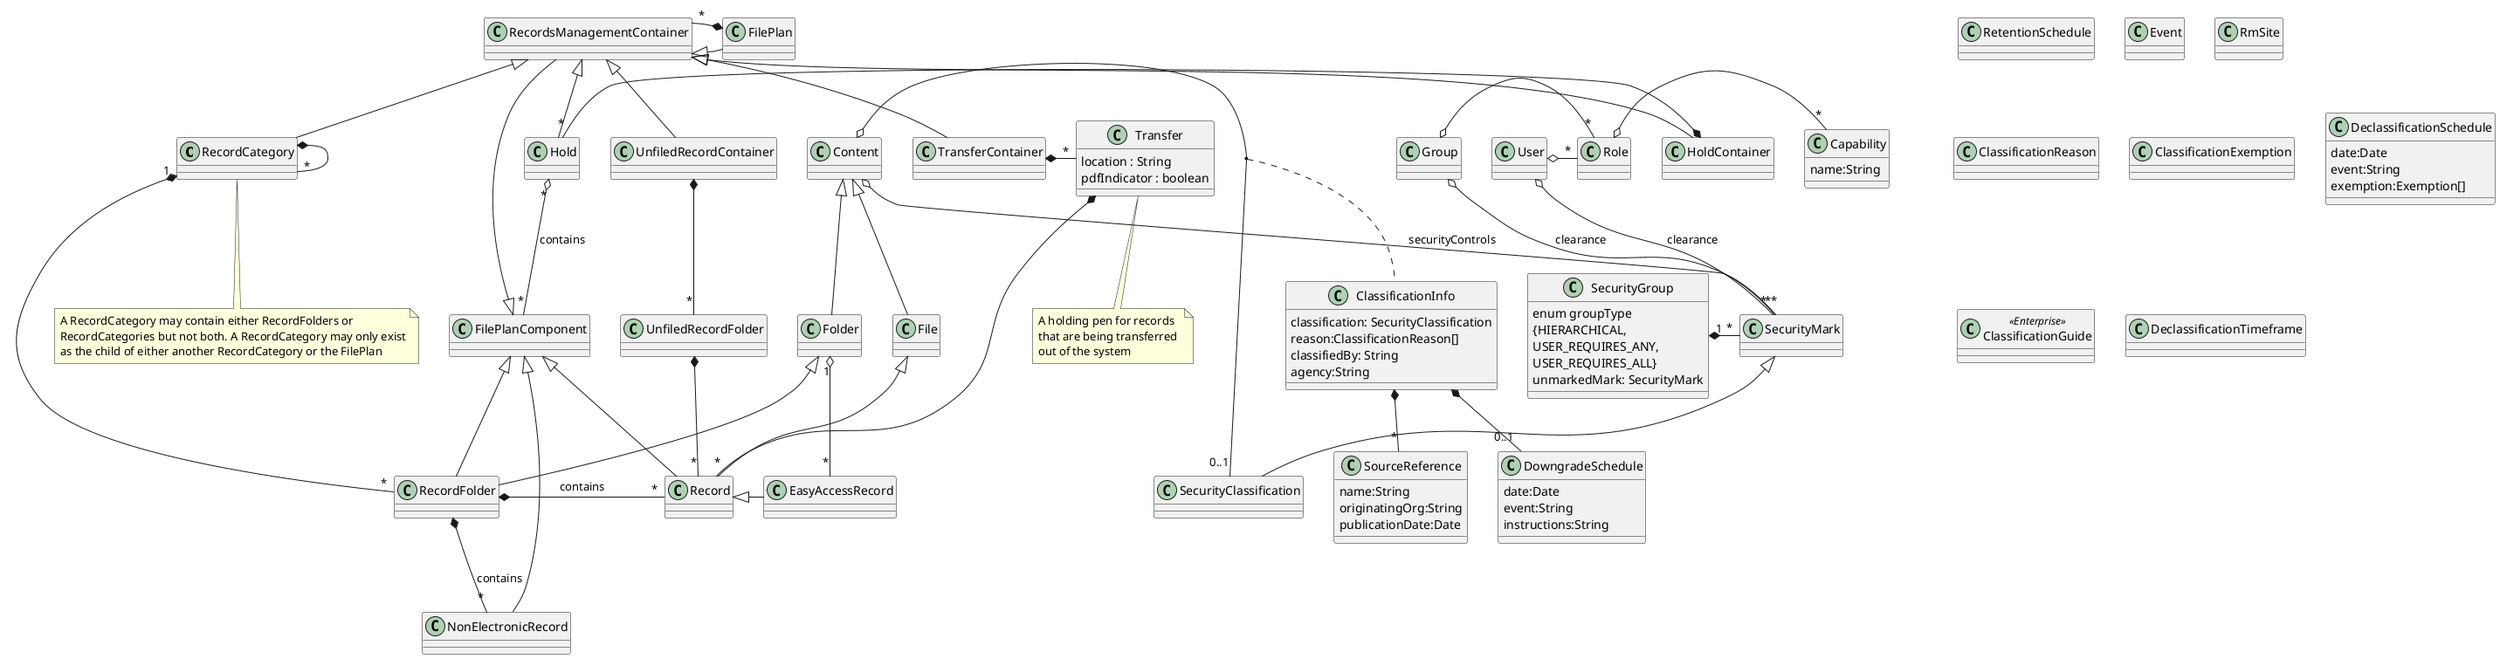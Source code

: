 @startuml

class RecordCategory {
}

class Record {
}

class NonElectronicRecord {
}

class FilePlanComponent {
}

class Transfer {
	location : String
	pdfIndicator : boolean
}

note bottom of Transfer {
	A holding pen for records 
	that are being transferred 
	out of the system 
}

class Hold {
}

class EasyAccessRecord {
}

class RetentionSchedule {
}

class SecurityGroup {
	enum groupType 
		{HIERARCHICAL, 
		USER_REQUIRES_ANY, 
		USER_REQUIRES_ALL}
	unmarkedMark: SecurityMark
}

class SecurityMark {
}

class SecurityClassification {
}

class Event {
}

class Role {
}

class Capability {
	name:String
}

class RmSite {
}

class FilePlan {
}

class UnfiledRecordContainer {
}

class UnfiledRecordFolder {
}

class HoldContainer {
}

class TransferContainer {
}

class RecordsManagementContainer {
}

class RecordFolder {
}

class ClassificationReason {
}

class ClassificationExemption {
}

class Content {
}

class Folder {
}

class File {
}

class User {
}

class Group {
}

class ClassificationInfo {
	classification: SecurityClassification
	reason:ClassificationReason[]
	classifiedBy: String
	agency:String
}

class SourceReference {
	name:String
	originatingOrg:String
	publicationDate:Date
}

class DowngradeSchedule {
	date:Date
	event:String
	instructions:String
}

class DeclassificationSchedule {
	date:Date
	event:String
	exemption:Exemption[]
}

class ClassificationGuide <<Enterprise>> {
}

class DeclassificationTimeframe {
}


ClassificationInfo *-- "*" SourceReference
ClassificationInfo *-- "0..1" DowngradeSchedule

Folder <|-- RecordFolder

FilePlanComponent <|-- RecordsManagementContainer
FilePlanComponent <|-- RecordFolder
FilePlanComponent <|-- NonElectronicRecord
FilePlanComponent <|-- Record
RecordsManagementContainer <|-- Hold
RecordsManagementContainer <|-- UnfiledRecordContainer
RecordsManagementContainer <|-- HoldContainer
RecordsManagementContainer <|-- TransferContainer
RecordsManagementContainer <|-- FilePlan
RecordsManagementContainer <|-- RecordCategory

Hold "*" o- "*" FilePlanComponent : contains

SecurityGroup "1" *- "*" SecurityMark

Content o-- "*" SecurityMark : securityControls
User o-- "*" SecurityMark : clearance 
Group o-- "*" SecurityMark : clearance

RecordCategory "1" *- "*" RecordFolder
RecordCategory *- "*" RecordCategory

note bottom of RecordCategory {
	A RecordCategory may contain either RecordFolders or 
	RecordCategories but not both. A RecordCategory may only exist
	as the child of either another RecordCategory or the FilePlan
}

FilePlan *- "*" RecordsManagementContainer
HoldContainer *- "*" Hold
UnfiledRecordContainer *-- "*" UnfiledRecordFolder
UnfiledRecordFolder *-- "*" Record
RecordFolder *- "*" Record : contains
RecordFolder *-- "*" NonElectronicRecord : contains

File <|-- Record

TransferContainer *- "*" Transfer
Transfer *- "*" Record

Role o- "*" Capability
User o- "*" Role
Group o- "*" Role

SecurityMark <|-- SecurityClassification
Content o- "0..1" SecurityClassification

Record <|- EasyAccessRecord
Folder "1" o-- "*" EasyAccessRecord 

Content <|-- Folder
Content <|-- File

(Content, SecurityClassification) .. ClassificationInfo

@enduml